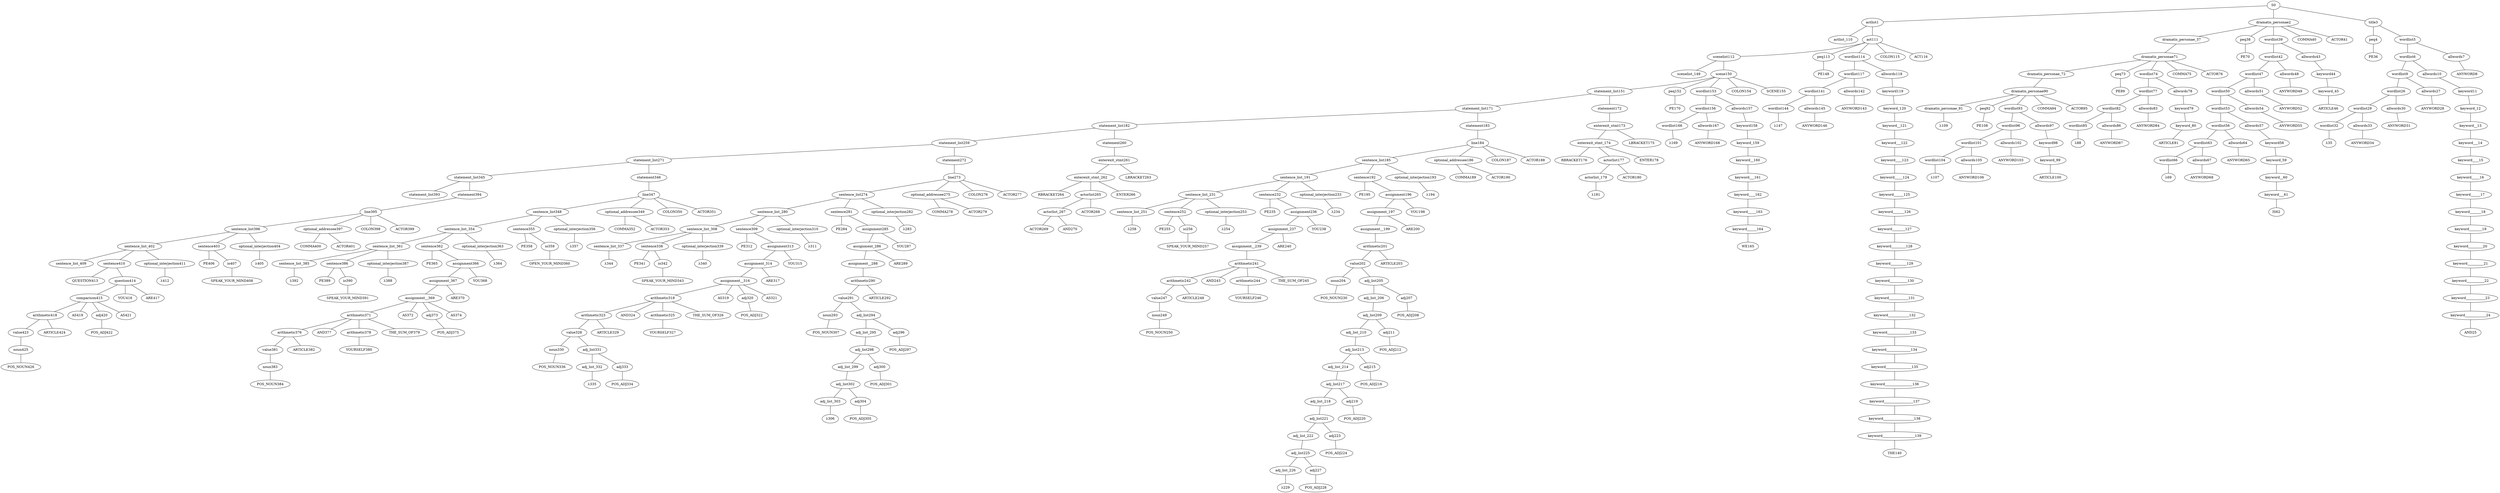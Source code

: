 strict graph {
	S0 -- actlist1
	S0 -- dramatis_personae2
	S0 -- title3

	title3 -- peq4
	title3 -- wordlist5

	wordlist5 -- wordlist6
	wordlist5 -- allwords7

	allwords7 -- ANYWORD8


	wordlist6 -- wordlist9
	wordlist6 -- allwords10

	allwords10 -- keyword11

	keyword11 -- keyword_12

	keyword_12 -- keyword__13

	keyword__13 -- keyword___14

	keyword___14 -- keyword____15

	keyword____15 -- keyword_____16

	keyword_____16 -- keyword______17

	keyword______17 -- keyword_______18

	keyword_______18 -- keyword________19

	keyword________19 -- keyword_________20

	keyword_________20 -- keyword__________21

	keyword__________21 -- keyword___________22

	keyword___________22 -- keyword____________23

	keyword____________23 -- keyword_____________24

	keyword_____________24 -- AND25


	wordlist9 -- wordlist26
	wordlist9 -- allwords27

	allwords27 -- ANYWORD28


	wordlist26 -- wordlist29
	wordlist26 -- allwords30

	allwords30 -- ANYWORD31


	wordlist29 -- wordlist32
	wordlist29 -- allwords33

	allwords33 -- ANYWORD34


	wordlist32 -- λ35

	peq4 -- PE36


	dramatis_personae2 -- dramatis_personae_37
	dramatis_personae2 -- peq38
	dramatis_personae2 -- wordlist39
	dramatis_personae2 -- COMMA40
	dramatis_personae2 -- ACTOR41



	wordlist39 -- wordlist42
	wordlist39 -- allwords43

	allwords43 -- keyword44

	keyword44 -- keyword_45

	keyword_45 -- ARTICLE46


	wordlist42 -- wordlist47
	wordlist42 -- allwords48

	allwords48 -- ANYWORD49


	wordlist47 -- wordlist50
	wordlist47 -- allwords51

	allwords51 -- ANYWORD52


	wordlist50 -- wordlist53
	wordlist50 -- allwords54

	allwords54 -- ANYWORD55


	wordlist53 -- wordlist56
	wordlist53 -- allwords57

	allwords57 -- keyword58

	keyword58 -- keyword_59

	keyword_59 -- keyword__60

	keyword__60 -- keyword___61

	keyword___61 -- IS62


	wordlist56 -- wordlist63
	wordlist56 -- allwords64

	allwords64 -- ANYWORD65


	wordlist63 -- wordlist66
	wordlist63 -- allwords67

	allwords67 -- ANYWORD68


	wordlist66 -- λ69

	peq38 -- PE70


	dramatis_personae_37 -- dramatis_personae71

	dramatis_personae71 -- dramatis_personae_72
	dramatis_personae71 -- peq73
	dramatis_personae71 -- wordlist74
	dramatis_personae71 -- COMMA75
	dramatis_personae71 -- ACTOR76



	wordlist74 -- wordlist77
	wordlist74 -- allwords78

	allwords78 -- keyword79

	keyword79 -- keyword_80

	keyword_80 -- ARTICLE81


	wordlist77 -- wordlist82
	wordlist77 -- allwords83

	allwords83 -- ANYWORD84


	wordlist82 -- wordlist85
	wordlist82 -- allwords86

	allwords86 -- ANYWORD87


	wordlist85 -- λ88

	peq73 -- PE89


	dramatis_personae_72 -- dramatis_personae90

	dramatis_personae90 -- dramatis_personae_91
	dramatis_personae90 -- peq92
	dramatis_personae90 -- wordlist93
	dramatis_personae90 -- COMMA94
	dramatis_personae90 -- ACTOR95



	wordlist93 -- wordlist96
	wordlist93 -- allwords97

	allwords97 -- keyword98

	keyword98 -- keyword_99

	keyword_99 -- ARTICLE100


	wordlist96 -- wordlist101
	wordlist96 -- allwords102

	allwords102 -- ANYWORD103


	wordlist101 -- wordlist104
	wordlist101 -- allwords105

	allwords105 -- ANYWORD106


	wordlist104 -- λ107

	peq92 -- PE108


	dramatis_personae_91 -- λ109

	actlist1 -- actlist_110
	actlist1 -- act111

	act111 -- scenelist112
	act111 -- peq113
	act111 -- wordlist114
	act111 -- COLON115
	act111 -- ACT116



	wordlist114 -- wordlist117
	wordlist114 -- allwords118

	allwords118 -- keyword119

	keyword119 -- keyword_120

	keyword_120 -- keyword__121

	keyword__121 -- keyword___122

	keyword___122 -- keyword____123

	keyword____123 -- keyword_____124

	keyword_____124 -- keyword______125

	keyword______125 -- keyword_______126

	keyword_______126 -- keyword________127

	keyword________127 -- keyword_________128

	keyword_________128 -- keyword__________129

	keyword__________129 -- keyword___________130

	keyword___________130 -- keyword____________131

	keyword____________131 -- keyword_____________132

	keyword_____________132 -- keyword______________133

	keyword______________133 -- keyword_______________134

	keyword_______________134 -- keyword________________135

	keyword________________135 -- keyword_________________136

	keyword_________________136 -- keyword__________________137

	keyword__________________137 -- keyword___________________138

	keyword___________________138 -- keyword____________________139

	keyword____________________139 -- THE140


	wordlist117 -- wordlist141
	wordlist117 -- allwords142

	allwords142 -- ANYWORD143


	wordlist141 -- wordlist144
	wordlist141 -- allwords145

	allwords145 -- ANYWORD146


	wordlist144 -- λ147

	peq113 -- PE148


	scenelist112 -- scenelist_149
	scenelist112 -- scene150

	scene150 -- statement_list151
	scene150 -- peq152
	scene150 -- wordlist153
	scene150 -- COLON154
	scene150 -- SCENE155



	wordlist153 -- wordlist156
	wordlist153 -- allwords157

	allwords157 -- keyword158

	keyword158 -- keyword_159

	keyword_159 -- keyword__160

	keyword__160 -- keyword___161

	keyword___161 -- keyword____162

	keyword____162 -- keyword_____163

	keyword_____163 -- keyword______164

	keyword______164 -- WE165


	wordlist156 -- wordlist166
	wordlist156 -- allwords167

	allwords167 -- ANYWORD168


	wordlist166 -- λ169

	peq152 -- PE170


	statement_list151 -- statement_list171
	statement_list151 -- statement172

	statement172 -- enterexit_stmt173

	enterexit_stmt173 -- enterexit_stmt_174
	enterexit_stmt173 -- LBRACKET175


	enterexit_stmt_174 -- RBRACKET176
	enterexit_stmt_174 -- actorlist177
	enterexit_stmt_174 -- ENTER178


	actorlist177 -- actorlist_179
	actorlist177 -- ACTOR180


	actorlist_179 -- λ181


	statement_list171 -- statement_list182
	statement_list171 -- statement183

	statement183 -- line184

	line184 -- sentence_list185
	line184 -- optional_addressee186
	line184 -- COLON187
	line184 -- ACTOR188



	optional_addressee186 -- COMMA189
	optional_addressee186 -- ACTOR190



	sentence_list185 -- sentence_list_191
	sentence_list185 -- sentence192
	sentence_list185 -- optional_interjection193

	optional_interjection193 -- λ194

	sentence192 -- PE195
	sentence192 -- assignment196

	assignment196 -- assignment_197
	assignment196 -- YOU198


	assignment_197 -- assignment__199
	assignment_197 -- ARE200


	assignment__199 -- arithmetic201

	arithmetic201 -- value202
	arithmetic201 -- ARTICLE203


	value202 -- noun204
	value202 -- adj_list205

	adj_list205 -- adj_list_206
	adj_list205 -- adj207

	adj207 -- POS_ADJ208


	adj_list_206 -- adj_list209

	adj_list209 -- adj_list_210
	adj_list209 -- adj211

	adj211 -- POS_ADJ212


	adj_list_210 -- adj_list213

	adj_list213 -- adj_list_214
	adj_list213 -- adj215

	adj215 -- POS_ADJ216


	adj_list_214 -- adj_list217

	adj_list217 -- adj_list_218
	adj_list217 -- adj219

	adj219 -- POS_ADJ220


	adj_list_218 -- adj_list221

	adj_list221 -- adj_list_222
	adj_list221 -- adj223

	adj223 -- POS_ADJ224


	adj_list_222 -- adj_list225

	adj_list225 -- adj_list_226
	adj_list225 -- adj227

	adj227 -- POS_ADJ228


	adj_list_226 -- λ229

	noun204 -- POS_NOUN230



	sentence_list_191 -- sentence_list_231
	sentence_list_191 -- sentence232
	sentence_list_191 -- optional_interjection233

	optional_interjection233 -- λ234

	sentence232 -- PE235
	sentence232 -- assignment236

	assignment236 -- assignment_237
	assignment236 -- YOU238


	assignment_237 -- assignment__239
	assignment_237 -- ARE240


	assignment__239 -- arithmetic241

	arithmetic241 -- arithmetic242
	arithmetic241 -- AND243
	arithmetic241 -- arithmetic244
	arithmetic241 -- THE_SUM_OF245


	arithmetic244 -- YOURSELF246



	arithmetic242 -- value247
	arithmetic242 -- ARTICLE248


	value247 -- noun249

	noun249 -- POS_NOUN250



	sentence_list_231 -- sentence_list_251
	sentence_list_231 -- sentence252
	sentence_list_231 -- optional_interjection253

	optional_interjection253 -- λ254

	sentence252 -- PE255
	sentence252 -- io256

	io256 -- SPEAK_YOUR_MIND257



	sentence_list_251 -- λ258

	statement_list182 -- statement_list259
	statement_list182 -- statement260

	statement260 -- enterexit_stmt261

	enterexit_stmt261 -- enterexit_stmt_262
	enterexit_stmt261 -- LBRACKET263


	enterexit_stmt_262 -- RBRACKET264
	enterexit_stmt_262 -- actorlist265
	enterexit_stmt_262 -- ENTER266


	actorlist265 -- actorlist_267
	actorlist265 -- ACTOR268


	actorlist_267 -- ACTOR269
	actorlist_267 -- AND270




	statement_list259 -- statement_list271
	statement_list259 -- statement272

	statement272 -- line273

	line273 -- sentence_list274
	line273 -- optional_addressee275
	line273 -- COLON276
	line273 -- ACTOR277



	optional_addressee275 -- COMMA278
	optional_addressee275 -- ACTOR279



	sentence_list274 -- sentence_list_280
	sentence_list274 -- sentence281
	sentence_list274 -- optional_interjection282

	optional_interjection282 -- λ283

	sentence281 -- PE284
	sentence281 -- assignment285

	assignment285 -- assignment_286
	assignment285 -- YOU287


	assignment_286 -- assignment__288
	assignment_286 -- ARE289


	assignment__288 -- arithmetic290

	arithmetic290 -- value291
	arithmetic290 -- ARTICLE292


	value291 -- noun293
	value291 -- adj_list294

	adj_list294 -- adj_list_295
	adj_list294 -- adj296

	adj296 -- POS_ADJ297


	adj_list_295 -- adj_list298

	adj_list298 -- adj_list_299
	adj_list298 -- adj300

	adj300 -- POS_ADJ301


	adj_list_299 -- adj_list302

	adj_list302 -- adj_list_303
	adj_list302 -- adj304

	adj304 -- POS_ADJ305


	adj_list_303 -- λ306

	noun293 -- POS_NOUN307



	sentence_list_280 -- sentence_list_308
	sentence_list_280 -- sentence309
	sentence_list_280 -- optional_interjection310

	optional_interjection310 -- λ311

	sentence309 -- PE312
	sentence309 -- assignment313

	assignment313 -- assignment_314
	assignment313 -- YOU315


	assignment_314 -- assignment__316
	assignment_314 -- ARE317


	assignment__316 -- arithmetic318
	assignment__316 -- AS319
	assignment__316 -- adj320
	assignment__316 -- AS321


	adj320 -- POS_ADJ322



	arithmetic318 -- arithmetic323
	arithmetic318 -- AND324
	arithmetic318 -- arithmetic325
	arithmetic318 -- THE_SUM_OF326


	arithmetic325 -- YOURSELF327



	arithmetic323 -- value328
	arithmetic323 -- ARTICLE329


	value328 -- noun330
	value328 -- adj_list331

	adj_list331 -- adj_list_332
	adj_list331 -- adj333

	adj333 -- POS_ADJ334


	adj_list_332 -- λ335

	noun330 -- POS_NOUN336



	sentence_list_308 -- sentence_list_337
	sentence_list_308 -- sentence338
	sentence_list_308 -- optional_interjection339

	optional_interjection339 -- λ340

	sentence338 -- PE341
	sentence338 -- io342

	io342 -- SPEAK_YOUR_MIND343



	sentence_list_337 -- λ344

	statement_list271 -- statement_list345
	statement_list271 -- statement346

	statement346 -- line347

	line347 -- sentence_list348
	line347 -- optional_addressee349
	line347 -- COLON350
	line347 -- ACTOR351



	optional_addressee349 -- COMMA352
	optional_addressee349 -- ACTOR353



	sentence_list348 -- sentence_list_354
	sentence_list348 -- sentence355
	sentence_list348 -- optional_interjection356

	optional_interjection356 -- λ357

	sentence355 -- PE358
	sentence355 -- io359

	io359 -- OPEN_YOUR_MIND360



	sentence_list_354 -- sentence_list_361
	sentence_list_354 -- sentence362
	sentence_list_354 -- optional_interjection363

	optional_interjection363 -- λ364

	sentence362 -- PE365
	sentence362 -- assignment366

	assignment366 -- assignment_367
	assignment366 -- YOU368


	assignment_367 -- assignment__369
	assignment_367 -- ARE370


	assignment__369 -- arithmetic371
	assignment__369 -- AS372
	assignment__369 -- adj373
	assignment__369 -- AS374


	adj373 -- POS_ADJ375



	arithmetic371 -- arithmetic376
	arithmetic371 -- AND377
	arithmetic371 -- arithmetic378
	arithmetic371 -- THE_SUM_OF379


	arithmetic378 -- YOURSELF380



	arithmetic376 -- value381
	arithmetic376 -- ARTICLE382


	value381 -- noun383

	noun383 -- POS_NOUN384



	sentence_list_361 -- sentence_list_385
	sentence_list_361 -- sentence386
	sentence_list_361 -- optional_interjection387

	optional_interjection387 -- λ388

	sentence386 -- PE389
	sentence386 -- io390

	io390 -- SPEAK_YOUR_MIND391



	sentence_list_385 -- λ392

	statement_list345 -- statement_list393
	statement_list345 -- statement394

	statement394 -- line395

	line395 -- sentence_list396
	line395 -- optional_addressee397
	line395 -- COLON398
	line395 -- ACTOR399



	optional_addressee397 -- COMMA400
	optional_addressee397 -- ACTOR401



	sentence_list396 -- sentence_list_402
	sentence_list396 -- sentence403
	sentence_list396 -- optional_interjection404

	optional_interjection404 -- λ405

	sentence403 -- PE406
	sentence403 -- io407

	io407 -- SPEAK_YOUR_MIND408



	sentence_list_402 -- sentence_list_409
	sentence_list_402 -- sentence410
	sentence_list_402 -- optional_interjection411

	optional_interjection411 -- λ412

	sentence410 -- QUESTION413
	sentence410 -- question414

	question414 -- comparison415
	question414 -- YOU416
	question414 -- ARE417



	comparison415 -- arithmetic418
	comparison415 -- AS419
	comparison415 -- adj420
	comparison415 -- AS421


	adj420 -- POS_ADJ422



	arithmetic418 -- value423
	arithmetic418 -- ARTICLE424


	value423 -- noun425

	noun425 -- POS_NOUN426



}